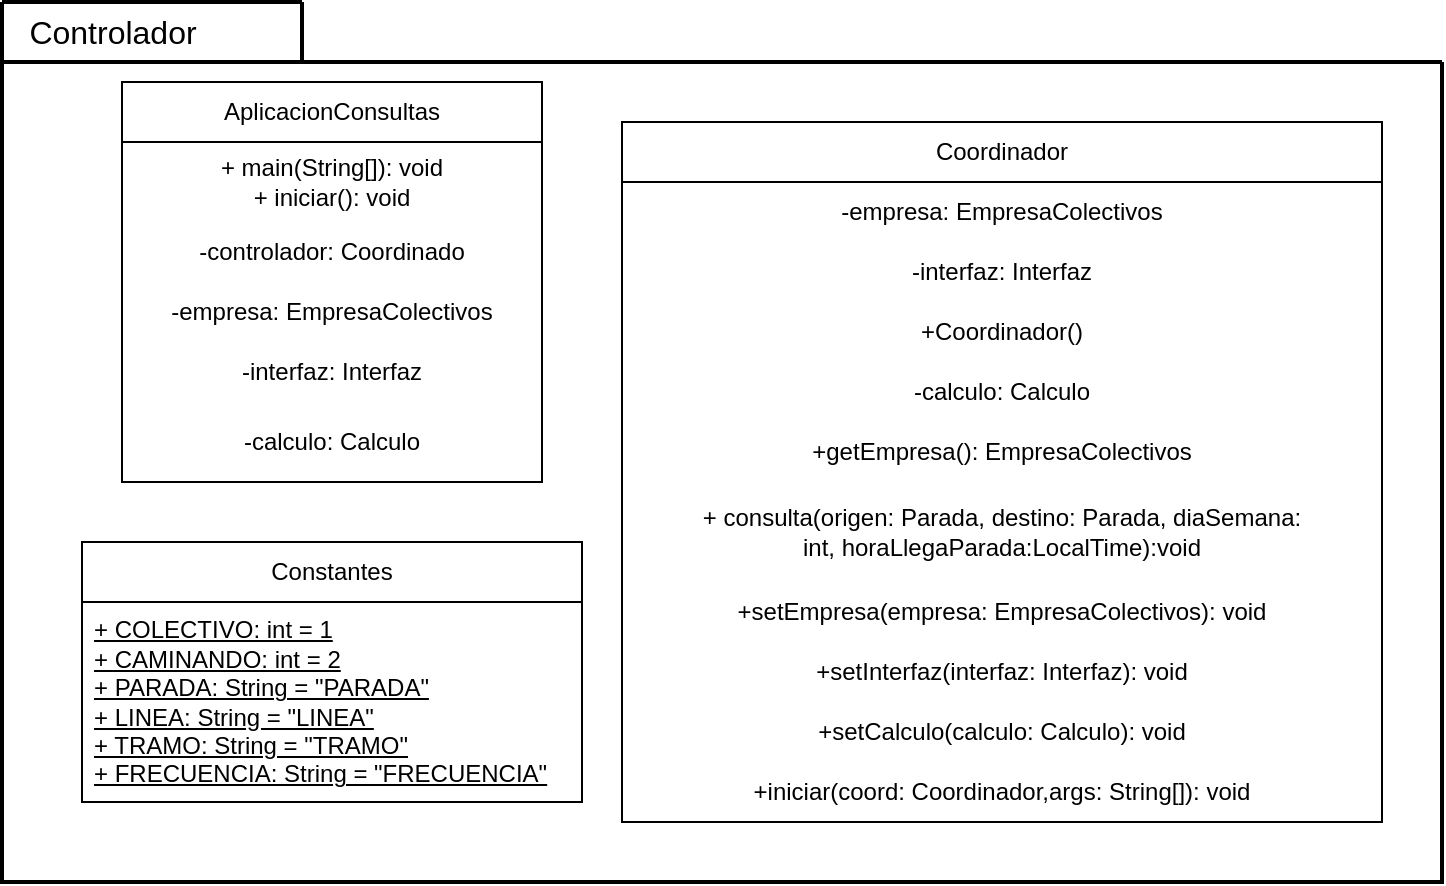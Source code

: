 <mxfile version="28.2.7">
  <diagram name="Page-1" id="CD_hylJcVntiUzXwigdS">
    <mxGraphModel dx="1034" dy="570" grid="1" gridSize="10" guides="1" tooltips="1" connect="1" arrows="1" fold="1" page="1" pageScale="1" pageWidth="850" pageHeight="1100" math="0" shadow="0">
      <root>
        <mxCell id="0" />
        <mxCell id="1" parent="0" />
        <mxCell id="yapvV6f7iVuz6RzVZ9oo-1" value="" style="swimlane;startSize=0;align=center;strokeWidth=2;" parent="1" vertex="1">
          <mxGeometry x="80" y="200" width="720" height="410" as="geometry" />
        </mxCell>
        <mxCell id="yapvV6f7iVuz6RzVZ9oo-2" value="AplicacionConsultas" style="swimlane;fontStyle=0;childLayout=stackLayout;horizontal=1;startSize=30;horizontalStack=0;resizeParent=1;resizeParentMax=0;resizeLast=0;collapsible=1;marginBottom=0;whiteSpace=wrap;html=1;" parent="yapvV6f7iVuz6RzVZ9oo-1" vertex="1">
          <mxGeometry x="60" y="10" width="210" height="200" as="geometry" />
        </mxCell>
        <mxCell id="xDvdhMtEk47kbuB0TT0U-34" value="+ main(String[]): void&#xa;+ iniciar(): void" style="text;whiteSpace=wrap;strokeColor=none;fillColor=none;align=center;verticalAlign=middle;rounded=0;" vertex="1" parent="yapvV6f7iVuz6RzVZ9oo-2">
          <mxGeometry y="30" width="210" height="40" as="geometry" />
        </mxCell>
        <mxCell id="xDvdhMtEk47kbuB0TT0U-36" value="-controlador: Coordinado" style="text;whiteSpace=wrap;strokeColor=none;fillColor=none;align=center;verticalAlign=middle;rounded=0;" vertex="1" parent="yapvV6f7iVuz6RzVZ9oo-2">
          <mxGeometry y="70" width="210" height="30" as="geometry" />
        </mxCell>
        <mxCell id="xDvdhMtEk47kbuB0TT0U-35" value="-empresa: EmpresaColectivos" style="text;whiteSpace=wrap;strokeColor=none;fillColor=none;align=center;verticalAlign=middle;rounded=0;" vertex="1" parent="yapvV6f7iVuz6RzVZ9oo-2">
          <mxGeometry y="100" width="210" height="30" as="geometry" />
        </mxCell>
        <mxCell id="xDvdhMtEk47kbuB0TT0U-37" value="-interfaz: Interfaz" style="text;whiteSpace=wrap;strokeColor=none;fillColor=none;align=center;verticalAlign=middle;rounded=0;" vertex="1" parent="yapvV6f7iVuz6RzVZ9oo-2">
          <mxGeometry y="130" width="210" height="30" as="geometry" />
        </mxCell>
        <mxCell id="xDvdhMtEk47kbuB0TT0U-39" value="-calculo: Calculo " style="text;whiteSpace=wrap;strokeColor=none;fillColor=none;align=center;verticalAlign=middle;rounded=0;" vertex="1" parent="yapvV6f7iVuz6RzVZ9oo-2">
          <mxGeometry y="160" width="210" height="40" as="geometry" />
        </mxCell>
        <mxCell id="yapvV6f7iVuz6RzVZ9oo-6" value="Constantes" style="swimlane;fontStyle=0;childLayout=stackLayout;horizontal=1;startSize=30;horizontalStack=0;resizeParent=1;resizeParentMax=0;resizeLast=0;collapsible=1;marginBottom=0;whiteSpace=wrap;html=1;" parent="yapvV6f7iVuz6RzVZ9oo-1" vertex="1">
          <mxGeometry x="40" y="240" width="250" height="130" as="geometry" />
        </mxCell>
        <mxCell id="yapvV6f7iVuz6RzVZ9oo-7" value="&lt;div&gt;&lt;u&gt;+ COLECTIVO: int = 1&lt;/u&gt;&lt;/div&gt;&lt;div&gt;&lt;u&gt;+ CAMINANDO: int = 2&lt;/u&gt;&lt;/div&gt;&lt;div&gt;&lt;u&gt;+ PARADA: String = &quot;PARADA&quot;&lt;/u&gt;&lt;/div&gt;&lt;div&gt;&lt;u&gt;+ LINEA: String = &quot;LINEA&quot;&lt;/u&gt;&lt;/div&gt;&lt;div&gt;&lt;u&gt;+ TRAMO: String = &quot;TRAMO&quot;&lt;/u&gt;&lt;/div&gt;&lt;div&gt;&lt;u&gt;+ FRECUENCIA: String = &quot;FRECUENCIA&quot;&lt;/u&gt;&lt;/div&gt;" style="text;strokeColor=none;fillColor=none;align=left;verticalAlign=middle;spacingLeft=4;spacingRight=4;overflow=hidden;points=[[0,0.5],[1,0.5]];portConstraint=eastwest;rotatable=0;whiteSpace=wrap;html=1;" parent="yapvV6f7iVuz6RzVZ9oo-6" vertex="1">
          <mxGeometry y="30" width="250" height="100" as="geometry" />
        </mxCell>
        <mxCell id="yapvV6f7iVuz6RzVZ9oo-18" value="Coordinador" style="swimlane;fontStyle=0;childLayout=stackLayout;horizontal=1;startSize=30;horizontalStack=0;resizeParent=1;resizeParentMax=0;resizeLast=0;collapsible=1;marginBottom=0;whiteSpace=wrap;html=1;" parent="yapvV6f7iVuz6RzVZ9oo-1" vertex="1">
          <mxGeometry x="310" y="30" width="380" height="350" as="geometry" />
        </mxCell>
        <mxCell id="xDvdhMtEk47kbuB0TT0U-7" value="-empresa: EmpresaColectivos " style="text;whiteSpace=wrap;strokeColor=none;fillColor=none;align=center;verticalAlign=middle;rounded=0;" vertex="1" parent="yapvV6f7iVuz6RzVZ9oo-18">
          <mxGeometry y="30" width="380" height="30" as="geometry" />
        </mxCell>
        <mxCell id="xDvdhMtEk47kbuB0TT0U-8" value="-interfaz: Interfaz   " style="text;whiteSpace=wrap;strokeColor=none;fillColor=none;align=center;verticalAlign=middle;rounded=0;" vertex="1" parent="yapvV6f7iVuz6RzVZ9oo-18">
          <mxGeometry y="60" width="380" height="30" as="geometry" />
        </mxCell>
        <mxCell id="xDvdhMtEk47kbuB0TT0U-15" value="+Coordinador()" style="text;whiteSpace=wrap;strokeColor=none;fillColor=none;align=center;verticalAlign=middle;rounded=0;" vertex="1" parent="yapvV6f7iVuz6RzVZ9oo-18">
          <mxGeometry y="90" width="380" height="30" as="geometry" />
        </mxCell>
        <mxCell id="xDvdhMtEk47kbuB0TT0U-9" value="-calculo: Calculo  " style="text;whiteSpace=wrap;strokeColor=none;fillColor=none;align=center;verticalAlign=middle;rounded=0;" vertex="1" parent="yapvV6f7iVuz6RzVZ9oo-18">
          <mxGeometry y="120" width="380" height="30" as="geometry" />
        </mxCell>
        <mxCell id="xDvdhMtEk47kbuB0TT0U-16" value="+getEmpresa(): EmpresaColectivos" style="text;whiteSpace=wrap;strokeColor=none;fillColor=none;align=center;verticalAlign=middle;rounded=0;" vertex="1" parent="yapvV6f7iVuz6RzVZ9oo-18">
          <mxGeometry y="150" width="380" height="30" as="geometry" />
        </mxCell>
        <mxCell id="xDvdhMtEk47kbuB0TT0U-12" value="+ consulta(origen: Parada, destino: Parada, diaSemana: int, horaLlegaParada:LocalTime):void" style="text;whiteSpace=wrap;strokeColor=none;fillColor=none;align=center;verticalAlign=middle;rounded=0;" vertex="1" parent="yapvV6f7iVuz6RzVZ9oo-18">
          <mxGeometry y="180" width="380" height="50" as="geometry" />
        </mxCell>
        <mxCell id="xDvdhMtEk47kbuB0TT0U-17" value="+setEmpresa(empresa: EmpresaColectivos): void" style="text;whiteSpace=wrap;strokeColor=none;fillColor=none;align=center;verticalAlign=middle;rounded=0;" vertex="1" parent="yapvV6f7iVuz6RzVZ9oo-18">
          <mxGeometry y="230" width="380" height="30" as="geometry" />
        </mxCell>
        <mxCell id="xDvdhMtEk47kbuB0TT0U-18" value="+setInterfaz(interfaz: Interfaz): void" style="text;whiteSpace=wrap;strokeColor=none;fillColor=none;align=center;verticalAlign=middle;rounded=0;" vertex="1" parent="yapvV6f7iVuz6RzVZ9oo-18">
          <mxGeometry y="260" width="380" height="30" as="geometry" />
        </mxCell>
        <mxCell id="xDvdhMtEk47kbuB0TT0U-19" value="+setCalculo(calculo: Calculo): void" style="text;whiteSpace=wrap;strokeColor=none;fillColor=none;align=center;verticalAlign=middle;rounded=0;" vertex="1" parent="yapvV6f7iVuz6RzVZ9oo-18">
          <mxGeometry y="290" width="380" height="30" as="geometry" />
        </mxCell>
        <mxCell id="xDvdhMtEk47kbuB0TT0U-21" value="+iniciar(coord: Coordinador,args: String[]): void" style="text;strokeColor=none;fillColor=none;align=center;verticalAlign=middle;rounded=0;fontColor=default;labelBackgroundColor=none;labelBorderColor=none;whiteSpace=wrap;" vertex="1" parent="yapvV6f7iVuz6RzVZ9oo-18">
          <mxGeometry y="320" width="380" height="30" as="geometry" />
        </mxCell>
        <mxCell id="yapvV6f7iVuz6RzVZ9oo-14" value="" style="swimlane;startSize=0;strokeWidth=2;" parent="yapvV6f7iVuz6RzVZ9oo-1" vertex="1">
          <mxGeometry y="-30" width="150" height="30" as="geometry" />
        </mxCell>
        <mxCell id="yapvV6f7iVuz6RzVZ9oo-15" value="Controlador" style="text;html=1;align=center;verticalAlign=middle;resizable=0;points=[];autosize=1;strokeColor=none;fillColor=none;fontSize=16;" parent="1" vertex="1">
          <mxGeometry x="80" y="170" width="110" height="30" as="geometry" />
        </mxCell>
      </root>
    </mxGraphModel>
  </diagram>
</mxfile>

